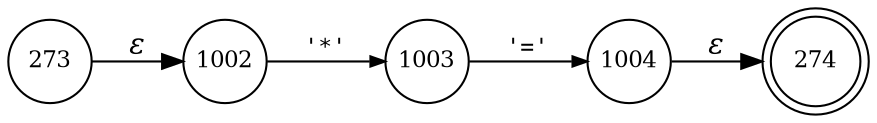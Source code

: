 digraph ATN {
rankdir=LR;
s274[fontsize=11, label="274", shape=doublecircle, fixedsize=true, width=.6];
s273[fontsize=11,label="273", shape=circle, fixedsize=true, width=.55, peripheries=1];
s1002[fontsize=11,label="1002", shape=circle, fixedsize=true, width=.55, peripheries=1];
s1003[fontsize=11,label="1003", shape=circle, fixedsize=true, width=.55, peripheries=1];
s1004[fontsize=11,label="1004", shape=circle, fixedsize=true, width=.55, peripheries=1];
s273 -> s1002 [fontname="Times-Italic", label="&epsilon;"];
s1002 -> s1003 [fontsize=11, fontname="Courier", arrowsize=.7, label = "'*'", arrowhead = normal];
s1003 -> s1004 [fontsize=11, fontname="Courier", arrowsize=.7, label = "'='", arrowhead = normal];
s1004 -> s274 [fontname="Times-Italic", label="&epsilon;"];
}